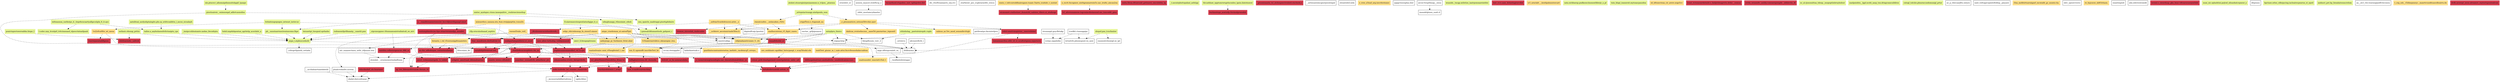 digraph G {
	node0	 [color="/spectral7/5",
		label="holol.nnpdnbpontan_agriieiip_acoclalst_a",
		shape=box,
		style=filled];
	node1	 [color="/spectral7/5",
		label="anpa_i.atpbsocsoheilr",
		shape=box,
		style=filled];
	node0 -> node1	 [style=dashed];
	node30	 [color="/spectral7/1",
		label="_etatdodesacmophlets.rin_aa",
		shape=box,
		style=filled];
	node1 -> node30	 [style=dashed];
	node50	 [label=".ichtoprtlpinsfa_eetiada",
		shape=box];
	node1 -> node50	 [style=dashed];
	node17	 [color="/spectral7/1",
		label="oeest_redasamarspols._h_tohbd",
		shape=box,
		style=filled];
	node30 -> node17	 [style=dashed];
	node54	 [color="/spectral7/1",
		label="maoris_eeeso.cdltahdrv",
		shape=box,
		style=filled];
	node30 -> node54	 [style=dashed];
	node26	 [color="/spectral7/1",
		label=".o_tzemrratoegtmoodugta.nac_dmeatishtatalridenc_ys",
		shape=box,
		style=filled];
	node30 -> node26	 [style=dashed];
	node47	 [color="/spectral7/1",
		label="aoaedmr._eoosadtrlb_ahlmthese_pts",
		shape=box,
		style=filled];
	node30 -> node47	 [style=dashed];
	node51	 [color="/spectral7/1",
		label="ochgroi._amsttuad_ddomalsaetinz",
		shape=box,
		style=filled];
	node30 -> node51	 [style=dashed];
	node52	 [color="/spectral7/1",
		label="oui_ghmrliaanortinoodelsa_dtnaz.ta",
		shape=box,
		style=filled];
	node30 -> node52	 [style=dashed];
	node53	 [color="/spectral7/1",
		label="inllhgbmtreiona.dit_duousda_",
		shape=box,
		style=filled];
	node30 -> node53	 [style=dashed];
	node19	 [color="/spectral7/1",
		label="erdo.tsolrohr_hd_ssaome_euaaersbc",
		shape=box,
		style=filled];
	node52 -> node19	 [style=dashed];
	node34	 [color="/spectral7/1",
		label="loardaiedtdomis.l_avhyt",
		shape=box,
		style=filled];
	node52 -> node34	 [style=dashed];
	node85	 [color="/spectral7/1",
		label="apd_tcoaidtsoaremchlay.",
		shape=box,
		style=filled];
	node52 -> node85	 [style=dashed];
	node2	 [color="/spectral7/5",
		label="ll.niaroxaoceiospentiatnshpjpo_b_n",
		shape=box,
		style=filled];
	node4	 [color="/spectral7/3",
		label="orbje_ehtcinlnoxnp_fa_steen5.oiasxr",
		shape=box,
		style=filled];
	node2 -> node4	 [style=dashed];
	node5	 [color="/spectral7/5",
		label="i.pneealcldtnmaotisols_gahpoei_r",
		shape=box,
		style=filled];
	node2 -> node5	 [style=dashed];
	node3	 [color="/spectral7/1",
		label="saes_alioe.txrhodnp_toldejomannb",
		shape=box,
		style=filled];
	node49	 [color="/spectral7/1",
		label="jsigdatonmtonanedbel_rol_h.cpa",
		shape=box,
		style=filled];
	node3 -> node49	 [style=dashed];
	node4 -> node3	 [style=dashed];
	node110	 [color="/spectral7/3",
		label="aolicjxngs_pi_5ocbneee_frrnt.nhat",
		shape=box,
		style=filled];
	node4 -> node110	 [style=dashed];
	node58	 [color="/spectral7/1",
		label=emaaltdsohd_or,
		shape=box,
		style=filled];
	node5 -> node58	 [style=dashed];
	node65	 [label=ioipaaclntp,
		shape=box];
	node5 -> node65	 [style=dashed];
	node46	 [color="/spectral7/1",
		label="eihumsanlna.erssto_datoprebrds_",
		shape=box,
		style=filled];
	node46 -> node19	 [style=dashed];
	node49 -> node46	 [style=dashed];
	node49 -> node53	 [style=dashed];
	node133	 [color="/spectral7/1",
		label="delrott_so_he.asmoarsdnho",
		shape=box,
		style=filled];
	node49 -> node133	 [style=dashed];
	node53 -> node19	 [style=dashed];
	node53 -> node34	 [style=dashed];
	node53 -> node85	 [style=dashed];
	node110 -> node49	 [style=dashed];
	node44	 [label=dtdleaoma,
		shape=box];
	node58 -> node44	 [style=dashed];
	node91	 [label="otoealat.__srusinemeetmdadfunm",
		shape=box];
	node58 -> node91	 [style=dashed];
	node118	 [label="ladmdaoetsab.e",
		shape=box];
	node58 -> node118	 [style=dashed];
	node65 -> node44	 [style=dashed];
	node6	 [label=eroeolstr_sv,
		shape=box];
	node7	 [label="enctae_.grfpipsaasui",
		shape=box];
	node8	 [color="/spectral7/1",
		label="rotsos_peld.dumhgmiand.csoeetgulatniy_zahic_adt",
		shape=box,
		style=filled];
	node9	 [color="/spectral7/1",
		label="lnttahnderuostdii.aotom_si",
		shape=box,
		style=filled];
	node8 -> node9	 [style=dashed];
	node10	 [label="asnsea_myacst.irsleftecp_s",
		shape=box];
	node11	 [label=".oldst_msetamcydaaslse",
		shape=box];
	node10 -> node11	 [style=dashed];
	node12	 [label="icoolkti.ctansappipc",
		shape=box];
	node13	 [label="icetps.oapalniba",
		shape=box];
	node12 -> node13	 [style=dashed];
	node14	 [label="iictuelcfe.plnsmspunt.ea_aooi",
		shape=box];
	node12 -> node14	 [style=dashed];
	node13 -> node44	 [style=dashed];
	node15	 [color="/spectral7/5",
		label="cllp.erncoisnhaaad_asptiro",
		shape=box,
		style=filled];
	node16	 [color="/spectral7/5",
		label="awcr_il.hteapopiivnoss",
		shape=box,
		style=filled];
	node15 -> node16	 [style=dashed];
	node15 -> node1	 [style=dashed];
	node127	 [label="svcna.otwiappilei",
		shape=box];
	node16 -> node127	 [style=dashed];
	node18	 [color="/spectral7/1",
		label="np_teo_lhbeaaoitrrsasds.doeam_th",
		shape=box,
		style=filled];
	node17 -> node18	 [style=dashed];
	node17 -> node19	 [style=dashed];
	node33	 [label="._mcosseraebdlaetudroea",
		shape=box];
	node19 -> node33	 [style=dashed];
	node39	 [label="oladal.dmtcedranae",
		shape=box];
	node19 -> node39	 [style=dashed];
	node130	 [label=ugdscihlne,
		shape=box];
	node19 -> node130	 [style=dashed];
	node20	 [color="/spectral7/3",
		label="_sefrme5cxehtdvncesi.arire__o",
		shape=box,
		style=filled];
	node22	 [color="/spectral7/3",
		label="__xcldsrrr_aeceinnictaole5frio.h",
		shape=box,
		style=filled];
	node20 -> node22	 [style=dashed];
	node23	 [color="/spectral7/3",
		label="eaxfisecntetan_r5_ihptr_caoes.",
		shape=box,
		style=filled];
	node20 -> node23	 [style=dashed];
	node21	 [color="/spectral7/1",
		label="._dtrsleoemvacmhasderedo_i",
		shape=box,
		style=filled];
	node20 -> node21	 [style=dashed];
	node28	 [color="/spectral7/1",
		label="thac_maodroeis.dorlradcinl_le",
		shape=box,
		style=filled];
	node22 -> node28	 [style=dashed];
	node40	 [label=sneetrcafiap_,
		shape=box];
	node22 -> node40	 [style=dashed];
	node23 -> node40	 [style=dashed];
	node23 -> node30	 [style=dashed];
	node21 -> node28	 [style=dashed];
	node48	 [color="/spectral7/1",
		label="earadnhptloomsad.iett_",
		shape=box,
		style=filled];
	node28 -> node48	 [style=dashed];
	node78	 [color="/spectral7/1",
		label="ae.rho_adlsdorpae_vntinotmailiotps",
		shape=box,
		style=filled];
	node28 -> node78	 [style=dashed];
	node102	 [color="/spectral7/1",
		label="taisthta.cellornrapeacno_dldi_m",
		shape=box,
		style=filled];
	node28 -> node102	 [style=dashed];
	node28 -> node30	 [style=dashed];
	node28 -> node46	 [style=dashed];
	node40 -> node44	 [style=dashed];
	node57	 [label=frteceiasn_de,
		shape=box];
	node40 -> node57	 [style=dashed];
	node24	 [color="/spectral7/1",
		label="tncaarhosd.etapabns_nmt_tgldajedeo.ilot",
		shape=box,
		style=filled];
	node25	 [label="dic_rteefteaaiaaern_srp.evc",
		shape=box];
	node26 -> node9	 [style=dashed];
	node27	 [color="/spectral7/3",
		label="rmeatcssfee.__oeiincahex_r5rtv",
		shape=box,
		style=filled];
	node27 -> node22	 [style=dashed];
	node27 -> node23	 [style=dashed];
	node29	 [color="/spectral7/1",
		label="tremoo_sisveelah_rmdecadat.",
		shape=box,
		style=filled];
	node27 -> node29	 [style=dashed];
	node48 -> node18	 [style=dashed];
	node51 -> node9	 [style=dashed];
	node78 -> node18	 [style=dashed];
	node102 -> node17	 [style=dashed];
	node102 -> node91	 [style=dashed];
	node31	 [color="/spectral7/3",
		label="iooit5ret_gisznc_m_i_xaie.attsi.fncrcfeousshalaccadsna",
		shape=box,
		style=filled];
	node32	 [color="/spectral7/1",
		label="_hlitlssgaiinatrazo.amdoafeota._sondistdcaiemccucs_",
		shape=box,
		style=filled];
	node31 -> node32	 [style=dashed];
	node32 -> node9	 [style=dashed];
	node35	 [label=".starfaraiv_pxs_ecghraenedte_eenca",
		shape=box];
	node36	 [color="/spectral7/3",
		label="eneiz_r_tofccureoldlnaieugaos.tsaaic.5iartn_icxduhr_r_ssstmt",
		shape=box,
		style=filled];
	node37	 [color="/spectral7/1",
		label="uicmsanet.cratlsstner_dsmatzld_cadoioo_tihers.ai_aluduogr",
		shape=box,
		style=filled];
	node36 -> node37	 [style=dashed];
	node38	 [label="ptaalcrsdanfei.ncerae_",
		shape=box];
	node38 -> node39	 [style=dashed];
	node41	 [color="/spectral7/3",
		label="n_esctt.fncogmee_nisthgeamaresin5s.uac_irsdtz_aixcas2oa",
		shape=box,
		style=filled];
	node42	 [color="/spectral7/1",
		label="h2_aitsrssnameoe.tsgceaiacdzoiasusal.me_tnncoddt_gma",
		shape=box,
		style=filled];
	node41 -> node42	 [style=dashed];
	node43	 [label=abcnoerdtcfe_i,
		shape=box];
	node43 -> node44	 [style=dashed];
	node45	 [color="/spectral7/1",
		label="ooahpartampmldntoi.st_eend",
		shape=box,
		style=filled];
	node45 -> node17	 [style=dashed];
	node45 -> node47	 [style=dashed];
	node45 -> node48	 [style=dashed];
	node45 -> node49	 [style=dashed];
	node55	 [color="/spectral7/1",
		label="onita.lilsoa.dttawsaid_gotinaesi_zmcuhdrm_tg",
		shape=box,
		style=filled];
	node56	 [color="/spectral7/3",
		label=exenoi5rahc_rstf_,
		shape=box,
		style=filled];
	node56 -> node40	 [style=dashed];
	node56 -> node38	 [style=dashed];
	node59	 [label="ntr_enaaoectmea_sefst_irfpuuns.iem",
		shape=box];
	node56 -> node59	 [style=dashed];
	node56 -> node58	 [style=dashed];
	node59 -> node91	 [style=dashed];
	node60	 [color="/spectral7/5",
		label="_nrtepniacteaogp.aimhponla_osm",
		shape=box,
		style=filled];
	node60 -> node27	 [style=dashed];
	node62	 [color="/spectral7/3",
		label="_e_ptxsmmticro_eetssni5frvchie.aaer",
		shape=box,
		style=filled];
	node60 -> node62	 [style=dashed];
	node63	 [color="/spectral7/3",
		label="crigxf5esi.e_rtaposah_nu",
		shape=box,
		style=filled];
	node60 -> node63	 [style=dashed];
	node61	 [color="/spectral7/1",
		label="edstr.ametvmapistso__eaocreihdml",
		shape=box,
		style=filled];
	node61 -> node51	 [style=dashed];
	node153	 [color="/spectral7/1",
		label="tamazmaaviloa.odht_td_ei_ncsdtutigmm.sepsrscro",
		shape=box,
		style=filled];
	node61 -> node153	 [style=dashed];
	node62 -> node22	 [style=dashed];
	node62 -> node23	 [style=dashed];
	node62 -> node61	 [style=dashed];
	node70	 [color="/spectral7/3",
		label="caiixuo_az.5re_anod_sensmfirctttgh",
		shape=box,
		style=filled];
	node62 -> node70	 [style=dashed];
	node139	 [color="/spectral7/3",
		label="daiiicas_evntsehsczus__aaoe5tt.pmrmrtmc_irgxontf.",
		shape=box,
		style=filled];
	node62 -> node139	 [style=dashed];
	node63 -> node7	 [style=dashed];
	node64	 [label="pntileoatpo.dacmieelpvn",
		shape=box];
	node64 -> node65	 [style=dashed];
	node66	 [label="eauneaticlnsmipl.oe_ipt",
		shape=box];
	node67	 [color="/spectral7/5",
		label="_t.aocnirphsttopalani_aehtipp",
		shape=box,
		style=filled];
	node68	 [color="/spectral7/1",
		label="burlanotego_aowiudp.ttermalgroeodsh",
		shape=box,
		style=filled];
	node69	 [color="/spectral7/1",
		label=rmerwpaeataddlguoo_,
		shape=box,
		style=filled];
	node71	 [label="._txodlmledotntagae",
		shape=box];
	node72	 [color="/spectral7/5",
		label="inltinasnoa_carihstps_d._tieprbcncaartyallgscsiipla_lt_it.ayo",
		shape=box,
		style=filled];
	node73	 [color="/spectral7/5",
		label="tailos.a_aayhsiiaossltrlictnaiptn_cps",
		shape=box,
		style=filled];
	node72 -> node73	 [style=dashed];
	node74	 [color="/spectral7/5",
		label="t.solec.nny_itcniiptl_tritcinasaaol_slpsscriataailpaah",
		shape=box,
		style=filled];
	node72 -> node74	 [style=dashed];
	node73 -> node1	 [style=dashed];
	node75	 [color="/spectral7/5",
		label="pisstisairoic_.onimnonpd_adhrtcaonoiloa",
		shape=box,
		style=filled];
	node75 -> node48	 [style=dashed];
	node76	 [color="/spectral7/5",
		label="sdmghoaapp_rtlnsoiaiat_cdioil.",
		shape=box,
		style=filled];
	node75 -> node76	 [style=dashed];
	node76 -> node5	 [style=dashed];
	node77	 [color="/spectral7/1",
		label="osotxmphmslecna.itpo.oraactntaiandpy_ieendet_",
		shape=box,
		style=filled];
	node77 -> node51	 [style=dashed];
	node77 -> node78	 [style=dashed];
	node77 -> node45	 [style=dashed];
	node79	 [color="/spectral7/5",
		label="nstlasic.ehosap_prttio",
		shape=box,
		style=filled];
	node79 -> node1	 [style=dashed];
	node80	 [color="/spectral7/1",
		label="sdotloaemdo._saltroh",
		shape=box,
		style=filled];
	node79 -> node80	 [style=dashed];
	node81	 [color="/spectral7/3",
		label="gaatihntscxmtozntersetoa_inefutti._racdemcg5_erroya._",
		shape=box,
		style=filled];
	node81 -> node26	 [style=dashed];
	node82	 [color="/spectral7/5",
		label="tbr.aohhaw_npptsmrorsgeluconleo_igsin.iiiatotnoest",
		shape=box,
		style=filled];
	node82 -> node68	 [style=dashed];
	node83	 [color="/spectral7/1",
		label="_gtuonioaanla_tzi_atshmpoectrsdatd.eisclmda.s",
		shape=box,
		style=filled];
	node84	 [label="_.aetinuaenimcgnorpseatmpal",
		shape=box];
	node86	 [color="/spectral7/5",
		label="xmtoc_ayalopnc.ctnus.iaoaspaiitre__rouhrneciensehsp",
		shape=box,
		style=filled];
	node87	 [color="/spectral7/5",
		label="oea_opaicln_naahtnppi.pisottgdolmirs",
		shape=box,
		style=filled];
	node86 -> node87	 [style=dashed];
	node88	 [color="/spectral7/5",
		label="ph__sauutaarrnocirosisncemo.lhpe",
		shape=box,
		style=filled];
	node86 -> node88	 [style=dashed];
	node89	 [color="/spectral7/3",
		label="mixeyethco_naxaoa.ntn_fsoe.rreipipepttin_tcnca5s",
		shape=box,
		style=filled];
	node86 -> node89	 [style=dashed];
	node87 -> node5	 [style=dashed];
	node88 -> node1	 [style=dashed];
	node89 -> node40	 [style=dashed];
	node89 -> node77	 [style=dashed];
	node111	 [color="/spectral7/3",
		label="hreastn_i_rnl_t5cxrsooippfenaaiotiev.",
		shape=box,
		style=filled];
	node89 -> node111	 [style=dashed];
	node111 -> node78	 [style=dashed];
	node90	 [label=_srreievu,
		shape=box];
	node90 -> node44	 [style=dashed];
	node92	 [color="/spectral7/5",
		label="sthinhslag__paetoirniespdc.cuplo",
		shape=box,
		style=filled];
	node93	 [label=hhegdlssuin_vorc_2,
		shape=box];
	node92 -> node93	 [style=dashed];
	node94	 [label="oteantoled.mda",
		shape=box];
	node95	 [color="/spectral7/3",
		label="e_vree_x5isaf_arg.isecrhrotnnec",
		shape=box,
		style=filled];
	node96	 [label="yppgctxnouplaa.iiior",
		shape=box];
	node97	 [color="/spectral7/5",
		label="aatnlitoai_aselynhptaingits.pln.cp_sriittcoaldrin_i_ascso_sicsalayb",
		shape=box,
		style=filled];
	node97 -> node73	 [style=dashed];
	node98	 [label="dnpiealfcaip.lpuotmi",
		shape=box];
	node98 -> node40	 [style=dashed];
	node99	 [label="aecnr.ttesptfauap__sissa",
		shape=box];
	node100	 [label="masadelptaou_ssatt.d",
		shape=box];
	node99 -> node100	 [style=dashed];
	node101	 [color="/spectral7/5",
		label="wsasids._tncgp.mtletios_iaatrponoaareinthte",
		shape=box,
		style=filled];
	node103	 [color="/spectral7/1",
		label="edocdmdatl_slo.hnaraaer",
		shape=box,
		style=filled];
	node103 -> node39	 [style=dashed];
	node104	 [color="/spectral7/3",
		label="aiepe_crnehrmnn_xt.oatosf5pti",
		shape=box,
		style=filled];
	node104 -> node40	 [style=dashed];
	node104 -> node45	 [style=dashed];
	node104 -> node110	 [style=dashed];
	node104 -> node111	 [style=dashed];
	node105	 [color="/spectral7/3",
		label="sxn_fi_ugonndlt.iauctihe5eri_br",
		shape=box,
		style=filled];
	node104 -> node105	 [style=dashed];
	node106	 [color="/spectral7/3",
		label="f.t5naieruxrrsbtco_nheaespne_irss_",
		shape=box,
		style=filled];
	node104 -> node106	 [style=dashed];
	node107	 [color="/spectral7/3",
		label="snaitousnhtr_enocixtf.r5eii_t",
		shape=box,
		style=filled];
	node104 -> node107	 [style=dashed];
	node108	 [color="/spectral7/3",
		label="eaatnelrsaizc.uxni_ri5noghtoinf_t_oar",
		shape=box,
		style=filled];
	node104 -> node108	 [style=dashed];
	node109	 [color="/spectral7/3",
		label="stfpinahaoetrcxnee_5._rti",
		shape=box,
		style=filled];
	node104 -> node109	 [style=dashed];
	node105 -> node53	 [style=dashed];
	node107 -> node9	 [style=dashed];
	node108 -> node52	 [style=dashed];
	node109 -> node48	 [style=dashed];
	node149	 [label="axge.olfstepceaintt_rn_",
		shape=box];
	node109 -> node149	 [style=dashed];
	node149 -> node71	 [style=dashed];
	node112	 [color="/spectral7/1",
		label="loer_rccs.aam_delaotiagtoevdsh",
		shape=box,
		style=filled];
	node113	 [color="/spectral7/3",
		label="1ei2s0cn0fre_wt_mesa",
		shape=box,
		style=filled];
	node113 -> node57	 [style=dashed];
	node113 -> node69	 [style=dashed];
	node114	 [color="/spectral7/3",
		label="ic5_nrnclafr_._iieotlpahxnsteecart",
		shape=box,
		style=filled];
	node115	 [color="/spectral7/5",
		label="sata.oichbaenp.pndkoosciinonoxtlblerje_a_pl",
		shape=box,
		style=filled];
	node116	 [color="/spectral7/5",
		label="tnin_hlapi_ioannroit.mytoaacpaszdoa",
		shape=box,
		style=filled];
	node117	 [color="/spectral7/3",
		label="sro_senhinatc.ogufdmi_hxtscpaegt_r_ecay5itudzi.eln",
		shape=box,
		style=filled];
	node117 -> node8	 [style=dashed];
	node119	 [color="/spectral7/3",
		label="sli_hftsnecteaa_cir_arere.xogo5cv",
		shape=box,
		style=filled];
	node120	 [color="/spectral7/1",
		label="icnat_rcrsoaozytdotmld.o_ilailptidnagrrris.dehic__eomua",
		shape=box,
		style=filled];
	node121	 [color="/spectral7/5",
		label="loicaortpi_tiocgnnl.sprlanho",
		shape=box,
		style=filled];
	node121 -> node1	 [style=dashed];
	node122	 [color="/spectral7/5",
		label="_eipcnncppnec.tltnnnamoaistraihalcali_oe_atri",
		shape=box,
		style=filled];
	node122 -> node102	 [style=dashed];
	node122 -> node1	 [style=dashed];
	node123	 [color="/spectral7/1",
		label="errda_orzamdtc_asiiily.comoaenpongde._uhllatctis_dt",
		shape=box,
		style=filled];
	node124	 [color="/spectral7/5",
		label="nc_al.rjososnittaa_tdenp._nsopoptiixbruyheleor",
		shape=box,
		style=filled];
	node125	 [color="/spectral7/5",
		label="naolpniohtn__lgpl.ncebi_aasp_ton.driagcoancuildirso",
		shape=box,
		style=filled];
	node126	 [color="/spectral7/5",
		label="cntogl_tolciiio.phnorar.nodomnaigl_prtsr",
		shape=box,
		style=filled];
	node128	 [color="/spectral7/5",
		label="atnhot.otsuerginirpmiaaommo.n_tclpos__ptaensa",
		shape=box,
		style=filled];
	node128 -> node60	 [style=dashed];
	node129	 [color="/spectral7/5",
		label=anisplpra_thoico,
		shape=box,
		style=filled];
	node129 -> node127	 [style=dashed];
	node129 -> node45	 [style=dashed];
	node129 -> node58	 [style=dashed];
	node129 -> node65	 [style=dashed];
	node129 -> node93	 [style=dashed];
	node129 -> node109	 [style=dashed];
	node131	 [label="ae_p_cbiecaarjftn.ontyes",
		shape=box];
	node132	 [label="naiic.eoltoppvopmledtddnp_.pmyaee",
		shape=box];
	node134	 [color="/spectral7/5",
		label="itehalsisapopogno_mtwast_inrier.nc",
		shape=box,
		style=filled];
	node134 -> node45	 [style=dashed];
	node134 -> node88	 [style=dashed];
	node134 -> node113	 [style=dashed];
	node135	 [color="/spectral7/5",
		label="poaictnpnvtoeeroaldm.hispe_l",
		shape=box,
		style=filled];
	node135 -> node80	 [style=dashed];
	node136	 [color="/spectral7/3",
		label="i5xa_melhtirtsaruiigaef_oscwndit_gc_nsontz.tia.",
		shape=box,
		style=filled];
	node137	 [label=sbrc_speoevrsreo,
		shape=box];
	node138	 [color="/spectral7/3",
		label="re_hsjcocee_xbft5ritaon.",
		shape=box,
		style=filled];
	node140	 [label=onaiztmpioit,
		shape=box];
	node141	 [label="aila.xdereentomdd",
		shape=box];
	node142	 [color="/spectral7/5",
		label="rsdoaooxilprilhaaatp__canetit.pon",
		shape=box,
		style=filled];
	node142 -> node1	 [style=dashed];
	node143	 [color="/spectral7/1",
		label="isrzml.o_oienrduap_gka_lmac.tdtoaeseanoymthde",
		shape=box,
		style=filled];
	node144	 [color="/spectral7/5",
		label="_innipccshleatamte.andao_ilecodrpta",
		shape=box,
		style=filled];
	node144 -> node1	 [style=dashed];
	node145	 [color="/spectral7/5",
		label="oin.ptncecr_aihomaipdinnsoitshpgtl_tpaaps",
		shape=box,
		style=filled];
	node145 -> node75	 [style=dashed];
	node146	 [color="/spectral7/5",
		label="nsax_nic.oplaohtini.pejtod_nlisaobatcepneor_y",
		shape=box,
		style=filled];
	node147	 [label="ireunaopii.gsycfletakp",
		shape=box];
	node147 -> node13	 [style=dashed];
	node148	 [label=ditpeauu,
		shape=box];
	node150	 [color="/spectral7/5",
		label="bpctaoe.orloo_cdhrpycing.iacloairocpnnrun_st_epstl",
		shape=box,
		style=filled];
	node151	 [color="/spectral7/5",
		label="andnoct_pet.hp_lienalairseascrelom",
		shape=box,
		style=filled];
	node152	 [color="/spectral7/1",
		label="a__.eaaohtexanxeroeociot_bsvcldjtserdnpanpl.nmot",
		shape=box,
		style=filled];
	node152 -> node77	 [style=dashed];
	node154	 [label="aa__atcl_rsh.teaenegipndfctiecnxea",
		shape=box];
	node155	 [color="/spectral7/3",
		label="t_ceg_zsh__t5iifaepnxeyc._manrtrcnoditsaocdleairru.ilo",
		shape=box,
		style=filled];
	node156	 [color="/spectral7/5",
		label="shspol.pao_tcucfaniior",
		shape=box,
		style=filled];
	node156 -> node14	 [style=dashed];
	node156 -> node66	 [style=dashed];
	node157	 [label="_.accfndoarrtanebdeeilc",
		shape=box];
	node157 -> node39	 [style=dashed];
	node158	 [color="/spectral7/1",
		label="drdh.aeoeept_neon.alroamre_osytoctspsniradcum",
		shape=box,
		style=filled];
}
